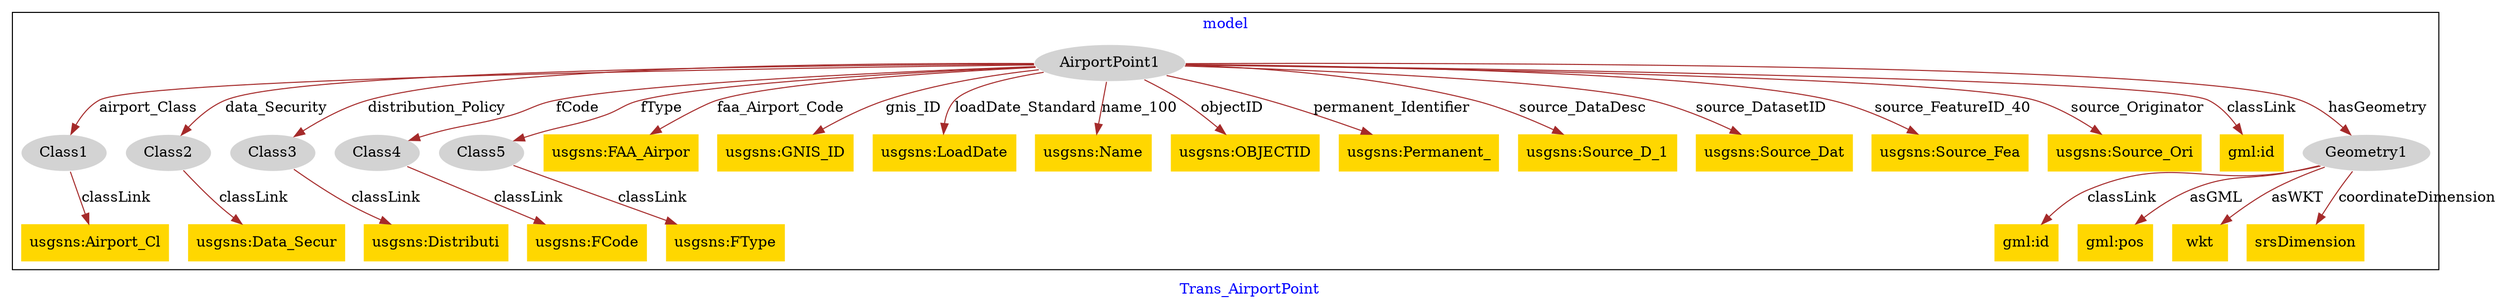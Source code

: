digraph n0 {
fontcolor="blue"
remincross="true"
label="Trans_AirportPoint"
subgraph cluster {
label="model"
n2[style="filled",color="white",fillcolor="lightgray",label="AirportPoint1"];
n3[style="filled",color="white",fillcolor="lightgray",label="Class1"];
n4[style="filled",color="white",fillcolor="lightgray",label="Class2"];
n5[style="filled",color="white",fillcolor="lightgray",label="Class3"];
n6[style="filled",color="white",fillcolor="lightgray",label="Class4"];
n7[style="filled",color="white",fillcolor="lightgray",label="Class5"];
n8[shape="plaintext",style="filled",fillcolor="gold",label="usgsns:FAA_Airpor"];
n9[shape="plaintext",style="filled",fillcolor="gold",label="usgsns:GNIS_ID"];
n10[shape="plaintext",style="filled",fillcolor="gold",label="usgsns:LoadDate"];
n11[shape="plaintext",style="filled",fillcolor="gold",label="usgsns:Name"];
n12[shape="plaintext",style="filled",fillcolor="gold",label="usgsns:OBJECTID"];
n13[shape="plaintext",style="filled",fillcolor="gold",label="usgsns:Permanent_"];
n14[shape="plaintext",style="filled",fillcolor="gold",label="usgsns:Source_D_1"];
n15[shape="plaintext",style="filled",fillcolor="gold",label="usgsns:Source_Dat"];
n16[shape="plaintext",style="filled",fillcolor="gold",label="usgsns:Source_Fea"];
n17[shape="plaintext",style="filled",fillcolor="gold",label="usgsns:Source_Ori"];
n18[shape="plaintext",style="filled",fillcolor="gold",label="gml:id"];
n19[style="filled",color="white",fillcolor="lightgray",label="Geometry1"];
n20[shape="plaintext",style="filled",fillcolor="gold",label="gml:id"];
n21[shape="plaintext",style="filled",fillcolor="gold",label="gml:pos"];
n22[shape="plaintext",style="filled",fillcolor="gold",label="wkt"];
n23[shape="plaintext",style="filled",fillcolor="gold",label="srsDimension"];
n24[shape="plaintext",style="filled",fillcolor="gold",label="usgsns:Airport_Cl"];
n25[shape="plaintext",style="filled",fillcolor="gold",label="usgsns:Data_Secur"];
n26[shape="plaintext",style="filled",fillcolor="gold",label="usgsns:Distributi"];
n27[shape="plaintext",style="filled",fillcolor="gold",label="usgsns:FCode"];
n28[shape="plaintext",style="filled",fillcolor="gold",label="usgsns:FType"];
}
n2 -> n3[color="brown",fontcolor="black",label="airport_Class"]
n2 -> n4[color="brown",fontcolor="black",label="data_Security"]
n2 -> n5[color="brown",fontcolor="black",label="distribution_Policy"]
n2 -> n6[color="brown",fontcolor="black",label="fCode"]
n2 -> n7[color="brown",fontcolor="black",label="fType"]
n2 -> n8[color="brown",fontcolor="black",label="faa_Airport_Code"]
n2 -> n9[color="brown",fontcolor="black",label="gnis_ID"]
n2 -> n10[color="brown",fontcolor="black",label="loadDate_Standard"]
n2 -> n11[color="brown",fontcolor="black",label="name_100"]
n2 -> n12[color="brown",fontcolor="black",label="objectID"]
n2 -> n13[color="brown",fontcolor="black",label="permanent_Identifier"]
n2 -> n14[color="brown",fontcolor="black",label="source_DataDesc"]
n2 -> n15[color="brown",fontcolor="black",label="source_DatasetID"]
n2 -> n16[color="brown",fontcolor="black",label="source_FeatureID_40"]
n2 -> n17[color="brown",fontcolor="black",label="source_Originator"]
n2 -> n18[color="brown",fontcolor="black",label="classLink"]
n2 -> n19[color="brown",fontcolor="black",label="hasGeometry"]
n19 -> n20[color="brown",fontcolor="black",label="classLink"]
n19 -> n21[color="brown",fontcolor="black",label="asGML"]
n19 -> n22[color="brown",fontcolor="black",label="asWKT"]
n19 -> n23[color="brown",fontcolor="black",label="coordinateDimension"]
n3 -> n24[color="brown",fontcolor="black",label="classLink"]
n4 -> n25[color="brown",fontcolor="black",label="classLink"]
n5 -> n26[color="brown",fontcolor="black",label="classLink"]
n6 -> n27[color="brown",fontcolor="black",label="classLink"]
n7 -> n28[color="brown",fontcolor="black",label="classLink"]
}
